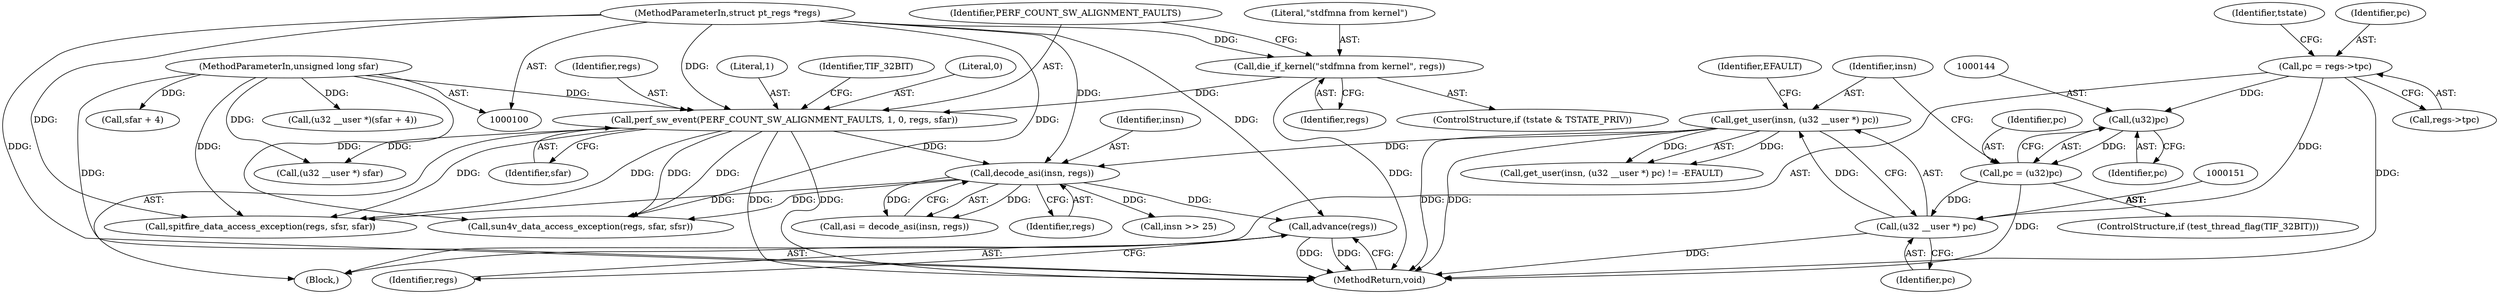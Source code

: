 digraph "1_linux_a8b0ca17b80e92faab46ee7179ba9e99ccb61233_38@pointer" {
"1000267" [label="(Call,advance(regs))"];
"1000159" [label="(Call,decode_asi(insn, regs))"];
"1000148" [label="(Call,get_user(insn, (u32 __user *) pc))"];
"1000150" [label="(Call,(u32 __user *) pc)"];
"1000141" [label="(Call,pc = (u32)pc)"];
"1000143" [label="(Call,(u32)pc)"];
"1000106" [label="(Call,pc = regs->tpc)"];
"1000132" [label="(Call,perf_sw_event(PERF_COUNT_SW_ALIGNMENT_FAULTS, 1, 0, regs, sfar))"];
"1000129" [label="(Call,die_if_kernel(\"stdfmna from kernel\", regs))"];
"1000101" [label="(MethodParameterIn,struct pt_regs *regs)"];
"1000102" [label="(MethodParameterIn,unsigned long sfar)"];
"1000133" [label="(Identifier,PERF_COUNT_SW_ALIGNMENT_FAULTS)"];
"1000143" [label="(Call,(u32)pc)"];
"1000161" [label="(Identifier,regs)"];
"1000267" [label="(Call,advance(regs))"];
"1000137" [label="(Identifier,sfar)"];
"1000150" [label="(Call,(u32 __user *) pc)"];
"1000141" [label="(Call,pc = (u32)pc)"];
"1000134" [label="(Literal,1)"];
"1000152" [label="(Identifier,pc)"];
"1000166" [label="(Call,insn >> 25)"];
"1000125" [label="(ControlStructure,if (tstate & TSTATE_PRIV))"];
"1000257" [label="(Call,sun4v_data_access_exception(regs, sfar, sfsr))"];
"1000159" [label="(Call,decode_asi(insn, regs))"];
"1000142" [label="(Identifier,pc)"];
"1000140" [label="(Identifier,TIF_32BIT)"];
"1000269" [label="(MethodReturn,void)"];
"1000145" [label="(Identifier,pc)"];
"1000129" [label="(Call,die_if_kernel(\"stdfmna from kernel\", regs))"];
"1000138" [label="(ControlStructure,if (test_thread_flag(TIF_32BIT)))"];
"1000157" [label="(Call,asi = decode_asi(insn, regs))"];
"1000108" [label="(Call,regs->tpc)"];
"1000130" [label="(Literal,\"stdfmna from kernel\")"];
"1000244" [label="(Call,(u32 __user *)(sfar + 4))"];
"1000107" [label="(Identifier,pc)"];
"1000135" [label="(Literal,0)"];
"1000106" [label="(Call,pc = regs->tpc)"];
"1000101" [label="(MethodParameterIn,struct pt_regs *regs)"];
"1000237" [label="(Call,(u32 __user *) sfar)"];
"1000148" [label="(Call,get_user(insn, (u32 __user *) pc))"];
"1000149" [label="(Identifier,insn)"];
"1000113" [label="(Identifier,tstate)"];
"1000102" [label="(MethodParameterIn,unsigned long sfar)"];
"1000132" [label="(Call,perf_sw_event(PERF_COUNT_SW_ALIGNMENT_FAULTS, 1, 0, regs, sfar))"];
"1000268" [label="(Identifier,regs)"];
"1000154" [label="(Identifier,EFAULT)"];
"1000160" [label="(Identifier,insn)"];
"1000147" [label="(Call,get_user(insn, (u32 __user *) pc) != -EFAULT)"];
"1000246" [label="(Call,sfar + 4)"];
"1000131" [label="(Identifier,regs)"];
"1000104" [label="(Block,)"];
"1000262" [label="(Call,spitfire_data_access_exception(regs, sfsr, sfar))"];
"1000136" [label="(Identifier,regs)"];
"1000267" -> "1000104"  [label="AST: "];
"1000267" -> "1000268"  [label="CFG: "];
"1000268" -> "1000267"  [label="AST: "];
"1000269" -> "1000267"  [label="CFG: "];
"1000267" -> "1000269"  [label="DDG: "];
"1000267" -> "1000269"  [label="DDG: "];
"1000159" -> "1000267"  [label="DDG: "];
"1000101" -> "1000267"  [label="DDG: "];
"1000159" -> "1000157"  [label="AST: "];
"1000159" -> "1000161"  [label="CFG: "];
"1000160" -> "1000159"  [label="AST: "];
"1000161" -> "1000159"  [label="AST: "];
"1000157" -> "1000159"  [label="CFG: "];
"1000159" -> "1000157"  [label="DDG: "];
"1000159" -> "1000157"  [label="DDG: "];
"1000148" -> "1000159"  [label="DDG: "];
"1000132" -> "1000159"  [label="DDG: "];
"1000101" -> "1000159"  [label="DDG: "];
"1000159" -> "1000166"  [label="DDG: "];
"1000159" -> "1000257"  [label="DDG: "];
"1000159" -> "1000262"  [label="DDG: "];
"1000148" -> "1000147"  [label="AST: "];
"1000148" -> "1000150"  [label="CFG: "];
"1000149" -> "1000148"  [label="AST: "];
"1000150" -> "1000148"  [label="AST: "];
"1000154" -> "1000148"  [label="CFG: "];
"1000148" -> "1000269"  [label="DDG: "];
"1000148" -> "1000269"  [label="DDG: "];
"1000148" -> "1000147"  [label="DDG: "];
"1000148" -> "1000147"  [label="DDG: "];
"1000150" -> "1000148"  [label="DDG: "];
"1000150" -> "1000152"  [label="CFG: "];
"1000151" -> "1000150"  [label="AST: "];
"1000152" -> "1000150"  [label="AST: "];
"1000150" -> "1000269"  [label="DDG: "];
"1000141" -> "1000150"  [label="DDG: "];
"1000106" -> "1000150"  [label="DDG: "];
"1000141" -> "1000138"  [label="AST: "];
"1000141" -> "1000143"  [label="CFG: "];
"1000142" -> "1000141"  [label="AST: "];
"1000143" -> "1000141"  [label="AST: "];
"1000149" -> "1000141"  [label="CFG: "];
"1000141" -> "1000269"  [label="DDG: "];
"1000143" -> "1000141"  [label="DDG: "];
"1000143" -> "1000145"  [label="CFG: "];
"1000144" -> "1000143"  [label="AST: "];
"1000145" -> "1000143"  [label="AST: "];
"1000106" -> "1000143"  [label="DDG: "];
"1000106" -> "1000104"  [label="AST: "];
"1000106" -> "1000108"  [label="CFG: "];
"1000107" -> "1000106"  [label="AST: "];
"1000108" -> "1000106"  [label="AST: "];
"1000113" -> "1000106"  [label="CFG: "];
"1000106" -> "1000269"  [label="DDG: "];
"1000132" -> "1000104"  [label="AST: "];
"1000132" -> "1000137"  [label="CFG: "];
"1000133" -> "1000132"  [label="AST: "];
"1000134" -> "1000132"  [label="AST: "];
"1000135" -> "1000132"  [label="AST: "];
"1000136" -> "1000132"  [label="AST: "];
"1000137" -> "1000132"  [label="AST: "];
"1000140" -> "1000132"  [label="CFG: "];
"1000132" -> "1000269"  [label="DDG: "];
"1000132" -> "1000269"  [label="DDG: "];
"1000129" -> "1000132"  [label="DDG: "];
"1000101" -> "1000132"  [label="DDG: "];
"1000102" -> "1000132"  [label="DDG: "];
"1000132" -> "1000237"  [label="DDG: "];
"1000132" -> "1000257"  [label="DDG: "];
"1000132" -> "1000257"  [label="DDG: "];
"1000132" -> "1000262"  [label="DDG: "];
"1000132" -> "1000262"  [label="DDG: "];
"1000129" -> "1000125"  [label="AST: "];
"1000129" -> "1000131"  [label="CFG: "];
"1000130" -> "1000129"  [label="AST: "];
"1000131" -> "1000129"  [label="AST: "];
"1000133" -> "1000129"  [label="CFG: "];
"1000129" -> "1000269"  [label="DDG: "];
"1000101" -> "1000129"  [label="DDG: "];
"1000101" -> "1000100"  [label="AST: "];
"1000101" -> "1000269"  [label="DDG: "];
"1000101" -> "1000257"  [label="DDG: "];
"1000101" -> "1000262"  [label="DDG: "];
"1000102" -> "1000100"  [label="AST: "];
"1000102" -> "1000269"  [label="DDG: "];
"1000102" -> "1000237"  [label="DDG: "];
"1000102" -> "1000244"  [label="DDG: "];
"1000102" -> "1000246"  [label="DDG: "];
"1000102" -> "1000257"  [label="DDG: "];
"1000102" -> "1000262"  [label="DDG: "];
}
